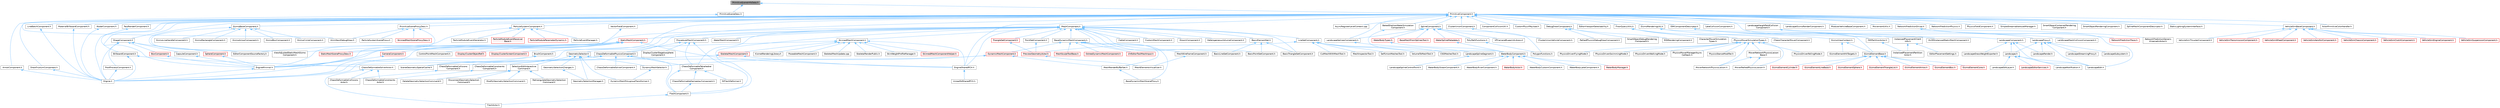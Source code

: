 digraph "PrimitiveSceneInfoData.h"
{
 // INTERACTIVE_SVG=YES
 // LATEX_PDF_SIZE
  bgcolor="transparent";
  edge [fontname=Helvetica,fontsize=10,labelfontname=Helvetica,labelfontsize=10];
  node [fontname=Helvetica,fontsize=10,shape=box,height=0.2,width=0.4];
  Node1 [id="Node000001",label="PrimitiveSceneInfoData.h",height=0.2,width=0.4,color="gray40", fillcolor="grey60", style="filled", fontcolor="black",tooltip=" "];
  Node1 -> Node2 [id="edge1_Node000001_Node000002",dir="back",color="steelblue1",style="solid",tooltip=" "];
  Node2 [id="Node000002",label="PrimitiveComponent.h",height=0.2,width=0.4,color="grey40", fillcolor="white", style="filled",URL="$df/d9f/PrimitiveComponent_8h.html",tooltip=" "];
  Node2 -> Node3 [id="edge2_Node000002_Node000003",dir="back",color="steelblue1",style="solid",tooltip=" "];
  Node3 [id="Node000003",label="ActorPrimitiveColorHandler.h",height=0.2,width=0.4,color="grey40", fillcolor="white", style="filled",URL="$d4/d72/ActorPrimitiveColorHandler_8h.html",tooltip=" "];
  Node2 -> Node4 [id="edge3_Node000002_Node000004",dir="back",color="steelblue1",style="solid",tooltip=" "];
  Node4 [id="Node000004",label="ArrowComponent.h",height=0.2,width=0.4,color="grey40", fillcolor="white", style="filled",URL="$db/d35/ArrowComponent_8h.html",tooltip=" "];
  Node4 -> Node5 [id="edge4_Node000004_Node000005",dir="back",color="steelblue1",style="solid",tooltip=" "];
  Node5 [id="Node000005",label="Engine.h",height=0.2,width=0.4,color="grey40", fillcolor="white", style="filled",URL="$d1/d34/Public_2Engine_8h.html",tooltip=" "];
  Node2 -> Node6 [id="edge5_Node000002_Node000006",dir="back",color="steelblue1",style="solid",tooltip=" "];
  Node6 [id="Node000006",label="AsyncRegisterLevelContext.cpp",height=0.2,width=0.4,color="grey40", fillcolor="white", style="filled",URL="$da/df8/AsyncRegisterLevelContext_8cpp.html",tooltip=" "];
  Node2 -> Node7 [id="edge6_Node000002_Node000007",dir="back",color="steelblue1",style="solid",tooltip=" "];
  Node7 [id="Node000007",label="BakedShallowWaterSimulation\lComponent.h",height=0.2,width=0.4,color="grey40", fillcolor="white", style="filled",URL="$d4/dbc/BakedShallowWaterSimulationComponent_8h.html",tooltip=" "];
  Node7 -> Node8 [id="edge7_Node000007_Node000008",dir="back",color="steelblue1",style="solid",tooltip=" "];
  Node8 [id="Node000008",label="WaterBodyComponent.h",height=0.2,width=0.4,color="grey40", fillcolor="white", style="filled",URL="$db/d59/WaterBodyComponent_8h.html",tooltip=" "];
  Node8 -> Node9 [id="edge8_Node000008_Node000009",dir="back",color="steelblue1",style="solid",tooltip=" "];
  Node9 [id="Node000009",label="WaterBodyActor.h",height=0.2,width=0.4,color="red", fillcolor="#FFF0F0", style="filled",URL="$da/d45/WaterBodyActor_8h.html",tooltip=" "];
  Node8 -> Node15 [id="edge9_Node000008_Node000015",dir="back",color="steelblue1",style="solid",tooltip=" "];
  Node15 [id="Node000015",label="WaterBodyCustomComponent.h",height=0.2,width=0.4,color="grey40", fillcolor="white", style="filled",URL="$dd/dc1/WaterBodyCustomComponent_8h.html",tooltip=" "];
  Node8 -> Node16 [id="edge10_Node000008_Node000016",dir="back",color="steelblue1",style="solid",tooltip=" "];
  Node16 [id="Node000016",label="WaterBodyLakeComponent.h",height=0.2,width=0.4,color="grey40", fillcolor="white", style="filled",URL="$d8/db7/WaterBodyLakeComponent_8h.html",tooltip=" "];
  Node8 -> Node17 [id="edge11_Node000008_Node000017",dir="back",color="steelblue1",style="solid",tooltip=" "];
  Node17 [id="Node000017",label="WaterBodyManager.h",height=0.2,width=0.4,color="red", fillcolor="#FFF0F0", style="filled",URL="$d7/d25/WaterBodyManager_8h.html",tooltip=" "];
  Node8 -> Node19 [id="edge12_Node000008_Node000019",dir="back",color="steelblue1",style="solid",tooltip=" "];
  Node19 [id="Node000019",label="WaterBodyOceanComponent.h",height=0.2,width=0.4,color="grey40", fillcolor="white", style="filled",URL="$d8/d9e/WaterBodyOceanComponent_8h.html",tooltip=" "];
  Node8 -> Node20 [id="edge13_Node000008_Node000020",dir="back",color="steelblue1",style="solid",tooltip=" "];
  Node20 [id="Node000020",label="WaterBodyRiverComponent.h",height=0.2,width=0.4,color="grey40", fillcolor="white", style="filled",URL="$d6/d69/WaterBodyRiverComponent_8h.html",tooltip=" "];
  Node2 -> Node21 [id="edge14_Node000002_Node000021",dir="back",color="steelblue1",style="solid",tooltip=" "];
  Node21 [id="Node000021",label="BillboardComponent.h",height=0.2,width=0.4,color="grey40", fillcolor="white", style="filled",URL="$db/d72/BillboardComponent_8h.html",tooltip=" "];
  Node21 -> Node22 [id="edge15_Node000021_Node000022",dir="back",color="steelblue1",style="solid",tooltip=" "];
  Node22 [id="Node000022",label="ChaosDeformableSolverActor.h",height=0.2,width=0.4,color="grey40", fillcolor="white", style="filled",URL="$d2/de9/ChaosDeformableSolverActor_8h.html",tooltip=" "];
  Node22 -> Node23 [id="edge16_Node000022_Node000023",dir="back",color="steelblue1",style="solid",tooltip=" "];
  Node23 [id="Node000023",label="ChaosDeformableCollisions\lActor.h",height=0.2,width=0.4,color="grey40", fillcolor="white", style="filled",URL="$d2/dce/ChaosDeformableCollisionsActor_8h.html",tooltip=" "];
  Node22 -> Node24 [id="edge17_Node000022_Node000024",dir="back",color="steelblue1",style="solid",tooltip=" "];
  Node24 [id="Node000024",label="ChaosDeformableConstraints\lActor.h",height=0.2,width=0.4,color="grey40", fillcolor="white", style="filled",URL="$d0/dd2/ChaosDeformableConstraintsActor_8h.html",tooltip=" "];
  Node22 -> Node25 [id="edge18_Node000022_Node000025",dir="back",color="steelblue1",style="solid",tooltip=" "];
  Node25 [id="Node000025",label="FleshActor.h",height=0.2,width=0.4,color="grey40", fillcolor="white", style="filled",URL="$d1/d7e/FleshActor_8h.html",tooltip=" "];
  Node21 -> Node5 [id="edge19_Node000021_Node000005",dir="back",color="steelblue1",style="solid",tooltip=" "];
  Node2 -> Node26 [id="edge20_Node000002_Node000026",dir="back",color="steelblue1",style="solid",tooltip=" "];
  Node26 [id="Node000026",label="BrushComponent.h",height=0.2,width=0.4,color="grey40", fillcolor="white", style="filled",URL="$d0/d9c/BrushComponent_8h.html",tooltip=" "];
  Node26 -> Node5 [id="edge21_Node000026_Node000005",dir="back",color="steelblue1",style="solid",tooltip=" "];
  Node26 -> Node27 [id="edge22_Node000026_Node000027",dir="back",color="steelblue1",style="solid",tooltip=" "];
  Node27 [id="Node000027",label="SceneGeometrySpatialCache.h",height=0.2,width=0.4,color="grey40", fillcolor="white", style="filled",URL="$d6/d6f/SceneGeometrySpatialCache_8h.html",tooltip=" "];
  Node2 -> Node28 [id="edge23_Node000002_Node000028",dir="back",color="steelblue1",style="solid",tooltip=" "];
  Node28 [id="Node000028",label="ClusterUnionComponent.h",height=0.2,width=0.4,color="grey40", fillcolor="white", style="filled",URL="$d0/d16/ClusterUnionComponent_8h.html",tooltip=" "];
  Node28 -> Node29 [id="edge24_Node000028_Node000029",dir="back",color="steelblue1",style="solid",tooltip=" "];
  Node29 [id="Node000029",label="ClusterUnionVehicleComponent.h",height=0.2,width=0.4,color="grey40", fillcolor="white", style="filled",URL="$dd/deb/ClusterUnionVehicleComponent_8h.html",tooltip=" "];
  Node2 -> Node30 [id="edge25_Node000002_Node000030",dir="back",color="steelblue1",style="solid",tooltip=" "];
  Node30 [id="Node000030",label="ComponentCollisionUtil.h",height=0.2,width=0.4,color="grey40", fillcolor="white", style="filled",URL="$d9/d1c/ComponentCollisionUtil_8h.html",tooltip=" "];
  Node2 -> Node31 [id="edge26_Node000002_Node000031",dir="back",color="steelblue1",style="solid",tooltip=" "];
  Node31 [id="Node000031",label="CustomPhysXPayload.h",height=0.2,width=0.4,color="grey40", fillcolor="white", style="filled",URL="$d3/d90/CustomPhysXPayload_8h.html",tooltip=" "];
  Node2 -> Node32 [id="edge27_Node000002_Node000032",dir="back",color="steelblue1",style="solid",tooltip=" "];
  Node32 [id="Node000032",label="DebugDrawComponent.h",height=0.2,width=0.4,color="grey40", fillcolor="white", style="filled",URL="$d9/dae/DebugDrawComponent_8h.html",tooltip=" "];
  Node32 -> Node33 [id="edge28_Node000032_Node000033",dir="back",color="steelblue1",style="solid",tooltip=" "];
  Node33 [id="Node000033",label="EQSRenderingComponent.h",height=0.2,width=0.4,color="grey40", fillcolor="white", style="filled",URL="$df/d63/EQSRenderingComponent_8h.html",tooltip=" "];
  Node32 -> Node34 [id="edge29_Node000032_Node000034",dir="back",color="steelblue1",style="solid",tooltip=" "];
  Node34 [id="Node000034",label="PathedPhysicsDebugDrawComponent.h",height=0.2,width=0.4,color="grey40", fillcolor="white", style="filled",URL="$d9/dd8/PathedPhysicsDebugDrawComponent_8h.html",tooltip=" "];
  Node32 -> Node35 [id="edge30_Node000032_Node000035",dir="back",color="steelblue1",style="solid",tooltip=" "];
  Node35 [id="Node000035",label="SmartObjectDebugRendering\lComponent.h",height=0.2,width=0.4,color="grey40", fillcolor="white", style="filled",URL="$d2/db9/SmartObjectDebugRenderingComponent_8h.html",tooltip=" "];
  Node2 -> Node36 [id="edge31_Node000002_Node000036",dir="back",color="steelblue1",style="solid",tooltip=" "];
  Node36 [id="Node000036",label="DrawFrustumComponent.h",height=0.2,width=0.4,color="grey40", fillcolor="white", style="filled",URL="$db/d24/DrawFrustumComponent_8h.html",tooltip=" "];
  Node36 -> Node5 [id="edge32_Node000036_Node000005",dir="back",color="steelblue1",style="solid",tooltip=" "];
  Node2 -> Node37 [id="edge33_Node000002_Node000037",dir="back",color="steelblue1",style="solid",tooltip=" "];
  Node37 [id="Node000037",label="EditorComponentSourceFactory.h",height=0.2,width=0.4,color="grey40", fillcolor="white", style="filled",URL="$d4/d35/EditorComponentSourceFactory_8h.html",tooltip=" "];
  Node2 -> Node38 [id="edge34_Node000002_Node000038",dir="back",color="steelblue1",style="solid",tooltip=" "];
  Node38 [id="Node000038",label="EditorViewportSelectability.h",height=0.2,width=0.4,color="grey40", fillcolor="white", style="filled",URL="$d0/da6/EditorViewportSelectability_8h.html",tooltip=" "];
  Node2 -> Node39 [id="edge35_Node000002_Node000039",dir="back",color="steelblue1",style="solid",tooltip=" "];
  Node39 [id="Node000039",label="EngineMinimal.h",height=0.2,width=0.4,color="grey40", fillcolor="white", style="filled",URL="$d0/d2c/EngineMinimal_8h.html",tooltip=" "];
  Node39 -> Node5 [id="edge36_Node000039_Node000005",dir="back",color="steelblue1",style="solid",tooltip=" "];
  Node2 -> Node40 [id="edge37_Node000002_Node000040",dir="back",color="steelblue1",style="solid",tooltip=" "];
  Node40 [id="Node000040",label="EngineSharedPCH.h",height=0.2,width=0.4,color="grey40", fillcolor="white", style="filled",URL="$dc/dbb/EngineSharedPCH_8h.html",tooltip=" "];
  Node40 -> Node41 [id="edge38_Node000040_Node000041",dir="back",color="steelblue1",style="solid",tooltip=" "];
  Node41 [id="Node000041",label="UnrealEdSharedPCH.h",height=0.2,width=0.4,color="grey40", fillcolor="white", style="filled",URL="$d1/de6/UnrealEdSharedPCH_8h.html",tooltip=" "];
  Node2 -> Node42 [id="edge39_Node000002_Node000042",dir="back",color="steelblue1",style="solid",tooltip=" "];
  Node42 [id="Node000042",label="FloorQueryUtils.h",height=0.2,width=0.4,color="grey40", fillcolor="white", style="filled",URL="$df/d2a/FloorQueryUtils_8h.html",tooltip=" "];
  Node42 -> Node43 [id="edge40_Node000042_Node000043",dir="back",color="steelblue1",style="solid",tooltip=" "];
  Node43 [id="Node000043",label="ChaosCharacterMoverComponent.h",height=0.2,width=0.4,color="grey40", fillcolor="white", style="filled",URL="$d5/dd2/ChaosCharacterMoverComponent_8h.html",tooltip=" "];
  Node42 -> Node44 [id="edge41_Node000042_Node000044",dir="back",color="steelblue1",style="solid",tooltip=" "];
  Node44 [id="Node000044",label="CharacterMoverSimulation\lTypes.h",height=0.2,width=0.4,color="grey40", fillcolor="white", style="filled",URL="$df/dcc/CharacterMoverSimulationTypes_8h.html",tooltip=" "];
  Node42 -> Node45 [id="edge42_Node000042_Node000045",dir="back",color="steelblue1",style="solid",tooltip=" "];
  Node45 [id="Node000045",label="PhysicsMoverSimulationTypes.h",height=0.2,width=0.4,color="grey40", fillcolor="white", style="filled",URL="$d1/d2f/PhysicsMoverSimulationTypes_8h.html",tooltip=" "];
  Node45 -> Node46 [id="edge43_Node000045_Node000046",dir="back",color="steelblue1",style="solid",tooltip=" "];
  Node46 [id="Node000046",label="MoverNetworkPhysicsLiaison.h",height=0.2,width=0.4,color="grey40", fillcolor="white", style="filled",URL="$d7/d6a/MoverNetworkPhysicsLiaison_8h.html",tooltip=" "];
  Node45 -> Node47 [id="edge44_Node000045_Node000047",dir="back",color="steelblue1",style="solid",tooltip=" "];
  Node47 [id="Node000047",label="MoverNetworkPhysicsLiaison\lBase.h",height=0.2,width=0.4,color="grey40", fillcolor="white", style="filled",URL="$d6/d54/MoverNetworkPhysicsLiaisonBase_8h.html",tooltip=" "];
  Node47 -> Node46 [id="edge45_Node000047_Node000046",dir="back",color="steelblue1",style="solid",tooltip=" "];
  Node47 -> Node48 [id="edge46_Node000047_Node000048",dir="back",color="steelblue1",style="solid",tooltip=" "];
  Node48 [id="Node000048",label="MoverPathedPhysicsLiaison.h",height=0.2,width=0.4,color="grey40", fillcolor="white", style="filled",URL="$d8/d2d/MoverPathedPhysicsLiaison_8h.html",tooltip=" "];
  Node45 -> Node48 [id="edge47_Node000045_Node000048",dir="back",color="steelblue1",style="solid",tooltip=" "];
  Node45 -> Node49 [id="edge48_Node000045_Node000049",dir="back",color="steelblue1",style="solid",tooltip=" "];
  Node49 [id="Node000049",label="PhysicsDrivenFallingMode.h",height=0.2,width=0.4,color="grey40", fillcolor="white", style="filled",URL="$de/d7a/PhysicsDrivenFallingMode_8h.html",tooltip=" "];
  Node45 -> Node50 [id="edge49_Node000045_Node000050",dir="back",color="steelblue1",style="solid",tooltip=" "];
  Node50 [id="Node000050",label="PhysicsDrivenFlyingMode.h",height=0.2,width=0.4,color="grey40", fillcolor="white", style="filled",URL="$d4/d63/PhysicsDrivenFlyingMode_8h.html",tooltip=" "];
  Node45 -> Node51 [id="edge50_Node000045_Node000051",dir="back",color="steelblue1",style="solid",tooltip=" "];
  Node51 [id="Node000051",label="PhysicsDrivenSwimmingMode.h",height=0.2,width=0.4,color="grey40", fillcolor="white", style="filled",URL="$d2/d15/PhysicsDrivenSwimmingMode_8h.html",tooltip=" "];
  Node45 -> Node52 [id="edge51_Node000045_Node000052",dir="back",color="steelblue1",style="solid",tooltip=" "];
  Node52 [id="Node000052",label="PhysicsDrivenWalkingMode.h",height=0.2,width=0.4,color="grey40", fillcolor="white", style="filled",URL="$d8/d69/PhysicsDrivenWalkingMode_8h.html",tooltip=" "];
  Node45 -> Node53 [id="edge52_Node000045_Node000053",dir="back",color="steelblue1",style="solid",tooltip=" "];
  Node53 [id="Node000053",label="PhysicsMoverManagerAsync\lCallback.h",height=0.2,width=0.4,color="grey40", fillcolor="white", style="filled",URL="$d6/d7c/PhysicsMoverManagerAsyncCallback_8h.html",tooltip=" "];
  Node45 -> Node54 [id="edge53_Node000045_Node000054",dir="back",color="steelblue1",style="solid",tooltip=" "];
  Node54 [id="Node000054",label="PhysicsStanceModifier.h",height=0.2,width=0.4,color="grey40", fillcolor="white", style="filled",URL="$dc/d04/PhysicsStanceModifier_8h.html",tooltip=" "];
  Node2 -> Node55 [id="edge54_Node000002_Node000055",dir="back",color="steelblue1",style="solid",tooltip=" "];
  Node55 [id="Node000055",label="GeometrySelector.h",height=0.2,width=0.4,color="grey40", fillcolor="white", style="filled",URL="$d5/d67/GeometrySelector_8h.html",tooltip=" "];
  Node55 -> Node56 [id="edge55_Node000055_Node000056",dir="back",color="steelblue1",style="solid",tooltip=" "];
  Node56 [id="Node000056",label="DynamicMeshPolygroupTransformer.h",height=0.2,width=0.4,color="grey40", fillcolor="white", style="filled",URL="$dc/db2/DynamicMeshPolygroupTransformer_8h.html",tooltip=" "];
  Node55 -> Node57 [id="edge56_Node000055_Node000057",dir="back",color="steelblue1",style="solid",tooltip=" "];
  Node57 [id="Node000057",label="DynamicMeshSelector.h",height=0.2,width=0.4,color="grey40", fillcolor="white", style="filled",URL="$dc/d01/DynamicMeshSelector_8h.html",tooltip=" "];
  Node57 -> Node56 [id="edge57_Node000057_Node000056",dir="back",color="steelblue1",style="solid",tooltip=" "];
  Node55 -> Node58 [id="edge58_Node000055_Node000058",dir="back",color="steelblue1",style="solid",tooltip=" "];
  Node58 [id="Node000058",label="GeometrySelectionChanges.h",height=0.2,width=0.4,color="grey40", fillcolor="white", style="filled",URL="$d2/d21/GeometrySelectionChanges_8h.html",tooltip=" "];
  Node58 -> Node59 [id="edge59_Node000058_Node000059",dir="back",color="steelblue1",style="solid",tooltip=" "];
  Node59 [id="Node000059",label="GeometrySelectionManager.h",height=0.2,width=0.4,color="grey40", fillcolor="white", style="filled",URL="$d9/d43/GeometrySelectionManager_8h.html",tooltip=" "];
  Node55 -> Node59 [id="edge60_Node000055_Node000059",dir="back",color="steelblue1",style="solid",tooltip=" "];
  Node55 -> Node60 [id="edge61_Node000055_Node000060",dir="back",color="steelblue1",style="solid",tooltip=" "];
  Node60 [id="Node000060",label="SelectionEditInteractive\lCommand.h",height=0.2,width=0.4,color="grey40", fillcolor="white", style="filled",URL="$d8/db5/SelectionEditInteractiveCommand_8h.html",tooltip=" "];
  Node60 -> Node61 [id="edge62_Node000060_Node000061",dir="back",color="steelblue1",style="solid",tooltip=" "];
  Node61 [id="Node000061",label="DeleteGeometrySelectionCommand.h",height=0.2,width=0.4,color="grey40", fillcolor="white", style="filled",URL="$d2/db3/DeleteGeometrySelectionCommand_8h.html",tooltip=" "];
  Node60 -> Node62 [id="edge63_Node000060_Node000062",dir="back",color="steelblue1",style="solid",tooltip=" "];
  Node62 [id="Node000062",label="DisconnectGeometrySelection\lCommand.h",height=0.2,width=0.4,color="grey40", fillcolor="white", style="filled",URL="$df/d86/DisconnectGeometrySelectionCommand_8h.html",tooltip=" "];
  Node60 -> Node63 [id="edge64_Node000060_Node000063",dir="back",color="steelblue1",style="solid",tooltip=" "];
  Node63 [id="Node000063",label="ModifyGeometrySelectionCommand.h",height=0.2,width=0.4,color="grey40", fillcolor="white", style="filled",URL="$d2/dc3/ModifyGeometrySelectionCommand_8h.html",tooltip=" "];
  Node60 -> Node64 [id="edge65_Node000060_Node000064",dir="back",color="steelblue1",style="solid",tooltip=" "];
  Node64 [id="Node000064",label="RetriangulateGeometrySelection\lCommand.h",height=0.2,width=0.4,color="grey40", fillcolor="white", style="filled",URL="$de/d4b/RetriangulateGeometrySelectionCommand_8h.html",tooltip=" "];
  Node2 -> Node65 [id="edge66_Node000002_Node000065",dir="back",color="steelblue1",style="solid",tooltip=" "];
  Node65 [id="Node000065",label="GizmoBaseComponent.h",height=0.2,width=0.4,color="grey40", fillcolor="white", style="filled",URL="$db/dfd/GizmoBaseComponent_8h.html",tooltip=" "];
  Node65 -> Node66 [id="edge67_Node000065_Node000066",dir="back",color="steelblue1",style="solid",tooltip=" "];
  Node66 [id="Node000066",label="GizmoArrowComponent.h",height=0.2,width=0.4,color="grey40", fillcolor="white", style="filled",URL="$d9/df9/GizmoArrowComponent_8h.html",tooltip=" "];
  Node65 -> Node67 [id="edge68_Node000065_Node000067",dir="back",color="steelblue1",style="solid",tooltip=" "];
  Node67 [id="Node000067",label="GizmoBoxComponent.h",height=0.2,width=0.4,color="grey40", fillcolor="white", style="filled",URL="$d4/d84/GizmoBoxComponent_8h.html",tooltip=" "];
  Node65 -> Node68 [id="edge69_Node000065_Node000068",dir="back",color="steelblue1",style="solid",tooltip=" "];
  Node68 [id="Node000068",label="GizmoCircleComponent.h",height=0.2,width=0.4,color="grey40", fillcolor="white", style="filled",URL="$d3/d78/GizmoCircleComponent_8h.html",tooltip=" "];
  Node65 -> Node69 [id="edge70_Node000065_Node000069",dir="back",color="steelblue1",style="solid",tooltip=" "];
  Node69 [id="Node000069",label="GizmoLineHandleComponent.h",height=0.2,width=0.4,color="grey40", fillcolor="white", style="filled",URL="$d3/d98/GizmoLineHandleComponent_8h.html",tooltip=" "];
  Node65 -> Node70 [id="edge71_Node000065_Node000070",dir="back",color="steelblue1",style="solid",tooltip=" "];
  Node70 [id="Node000070",label="GizmoRectangleComponent.h",height=0.2,width=0.4,color="grey40", fillcolor="white", style="filled",URL="$d9/ded/GizmoRectangleComponent_8h.html",tooltip=" "];
  Node65 -> Node71 [id="edge72_Node000065_Node000071",dir="back",color="steelblue1",style="solid",tooltip=" "];
  Node71 [id="Node000071",label="ViewAdjustedStaticMeshGizmo\lComponent.h",height=0.2,width=0.4,color="grey40", fillcolor="white", style="filled",URL="$d3/d99/ViewAdjustedStaticMeshGizmoComponent_8h.html",tooltip=" "];
  Node2 -> Node72 [id="edge73_Node000002_Node000072",dir="back",color="steelblue1",style="solid",tooltip=" "];
  Node72 [id="Node000072",label="GizmoRenderingUtil.h",height=0.2,width=0.4,color="grey40", fillcolor="white", style="filled",URL="$d0/d40/GizmoRenderingUtil_8h.html",tooltip=" "];
  Node72 -> Node73 [id="edge74_Node000072_Node000073",dir="back",color="steelblue1",style="solid",tooltip=" "];
  Node73 [id="Node000073",label="GizmoElementBase.h",height=0.2,width=0.4,color="grey40", fillcolor="white", style="filled",URL="$d5/d19/GizmoElementBase_8h.html",tooltip=" "];
  Node73 -> Node74 [id="edge75_Node000073_Node000074",dir="back",color="steelblue1",style="solid",tooltip=" "];
  Node74 [id="Node000074",label="GizmoElementArrow.h",height=0.2,width=0.4,color="red", fillcolor="#FFF0F0", style="filled",URL="$df/d5b/GizmoElementArrow_8h.html",tooltip=" "];
  Node73 -> Node76 [id="edge76_Node000073_Node000076",dir="back",color="steelblue1",style="solid",tooltip=" "];
  Node76 [id="Node000076",label="GizmoElementBox.h",height=0.2,width=0.4,color="red", fillcolor="#FFF0F0", style="filled",URL="$d6/d7f/GizmoElementBox_8h.html",tooltip=" "];
  Node73 -> Node77 [id="edge77_Node000073_Node000077",dir="back",color="steelblue1",style="solid",tooltip=" "];
  Node77 [id="Node000077",label="GizmoElementCone.h",height=0.2,width=0.4,color="red", fillcolor="#FFF0F0", style="filled",URL="$dc/dca/GizmoElementCone_8h.html",tooltip=" "];
  Node73 -> Node78 [id="edge78_Node000073_Node000078",dir="back",color="steelblue1",style="solid",tooltip=" "];
  Node78 [id="Node000078",label="GizmoElementCylinder.h",height=0.2,width=0.4,color="red", fillcolor="#FFF0F0", style="filled",URL="$da/dff/GizmoElementCylinder_8h.html",tooltip=" "];
  Node73 -> Node79 [id="edge79_Node000073_Node000079",dir="back",color="steelblue1",style="solid",tooltip=" "];
  Node79 [id="Node000079",label="GizmoElementLineBase.h",height=0.2,width=0.4,color="red", fillcolor="#FFF0F0", style="filled",URL="$d4/d1b/GizmoElementLineBase_8h.html",tooltip=" "];
  Node73 -> Node87 [id="edge80_Node000073_Node000087",dir="back",color="steelblue1",style="solid",tooltip=" "];
  Node87 [id="Node000087",label="GizmoElementSphere.h",height=0.2,width=0.4,color="red", fillcolor="#FFF0F0", style="filled",URL="$df/d53/GizmoElementSphere_8h.html",tooltip=" "];
  Node73 -> Node88 [id="edge81_Node000073_Node000088",dir="back",color="steelblue1",style="solid",tooltip=" "];
  Node88 [id="Node000088",label="GizmoElementTriangleList.h",height=0.2,width=0.4,color="red", fillcolor="#FFF0F0", style="filled",URL="$dc/dc3/GizmoElementTriangleList_8h.html",tooltip=" "];
  Node72 -> Node89 [id="edge82_Node000072_Node000089",dir="back",color="steelblue1",style="solid",tooltip=" "];
  Node89 [id="Node000089",label="GizmoViewContext.h",height=0.2,width=0.4,color="grey40", fillcolor="white", style="filled",URL="$dd/d1a/GizmoViewContext_8h.html",tooltip=" "];
  Node89 -> Node73 [id="edge83_Node000089_Node000073",dir="back",color="steelblue1",style="solid",tooltip=" "];
  Node89 -> Node90 [id="edge84_Node000089_Node000090",dir="back",color="steelblue1",style="solid",tooltip=" "];
  Node90 [id="Node000090",label="GizmoElementHitTargets.h",height=0.2,width=0.4,color="grey40", fillcolor="white", style="filled",URL="$da/d23/GizmoElementHitTargets_8h.html",tooltip=" "];
  Node2 -> Node91 [id="edge85_Node000002_Node000091",dir="back",color="steelblue1",style="solid",tooltip=" "];
  Node91 [id="Node000091",label="ISMComponentDescriptor.h",height=0.2,width=0.4,color="grey40", fillcolor="white", style="filled",URL="$dd/d82/ISMComponentDescriptor_8h.html",tooltip=" "];
  Node91 -> Node92 [id="edge86_Node000091_Node000092",dir="back",color="steelblue1",style="solid",tooltip=" "];
  Node92 [id="Node000092",label="HLODInstancedStaticMeshComponent.h",height=0.2,width=0.4,color="grey40", fillcolor="white", style="filled",URL="$dd/d88/HLODInstancedStaticMeshComponent_8h.html",tooltip=" "];
  Node91 -> Node93 [id="edge87_Node000091_Node000093",dir="back",color="steelblue1",style="solid",tooltip=" "];
  Node93 [id="Node000093",label="ISMPartitionActor.h",height=0.2,width=0.4,color="grey40", fillcolor="white", style="filled",URL="$d8/dac/ISMPartitionActor_8h.html",tooltip=" "];
  Node93 -> Node94 [id="edge88_Node000093_Node000094",dir="back",color="steelblue1",style="solid",tooltip=" "];
  Node94 [id="Node000094",label="InstancedPlacementPartition\lActor.h",height=0.2,width=0.4,color="grey40", fillcolor="white", style="filled",URL="$dd/d43/InstancedPlacementPartitionActor_8h.html",tooltip=" "];
  Node91 -> Node95 [id="edge89_Node000091_Node000095",dir="back",color="steelblue1",style="solid",tooltip=" "];
  Node95 [id="Node000095",label="InstancedPlacementClient\lInfo.h",height=0.2,width=0.4,color="grey40", fillcolor="white", style="filled",URL="$d0/d12/InstancedPlacementClientInfo_8h.html",tooltip=" "];
  Node95 -> Node96 [id="edge90_Node000095_Node000096",dir="back",color="steelblue1",style="solid",tooltip=" "];
  Node96 [id="Node000096",label="EditorPlacementSettings.h",height=0.2,width=0.4,color="grey40", fillcolor="white", style="filled",URL="$dd/daf/EditorPlacementSettings_8h.html",tooltip=" "];
  Node95 -> Node94 [id="edge91_Node000095_Node000094",dir="back",color="steelblue1",style="solid",tooltip=" "];
  Node2 -> Node97 [id="edge92_Node000002_Node000097",dir="back",color="steelblue1",style="solid",tooltip=" "];
  Node97 [id="Node000097",label="LakeCollisionComponent.h",height=0.2,width=0.4,color="grey40", fillcolor="white", style="filled",URL="$d6/d05/LakeCollisionComponent_8h.html",tooltip=" "];
  Node2 -> Node98 [id="edge93_Node000002_Node000098",dir="back",color="steelblue1",style="solid",tooltip=" "];
  Node98 [id="Node000098",label="LandscapeComponent.h",height=0.2,width=0.4,color="grey40", fillcolor="white", style="filled",URL="$d4/dba/LandscapeComponent_8h.html",tooltip=" "];
  Node98 -> Node99 [id="edge94_Node000098_Node000099",dir="back",color="steelblue1",style="solid",tooltip=" "];
  Node99 [id="Node000099",label="Landscape.h",height=0.2,width=0.4,color="grey40", fillcolor="white", style="filled",URL="$d5/dd6/Landscape_8h.html",tooltip=" "];
  Node99 -> Node100 [id="edge95_Node000099_Node000100",dir="back",color="steelblue1",style="solid",tooltip=" "];
  Node100 [id="Node000100",label="LandscapeEdit.h",height=0.2,width=0.4,color="grey40", fillcolor="white", style="filled",URL="$df/d61/LandscapeEdit_8h.html",tooltip=" "];
  Node99 -> Node101 [id="edge96_Node000099_Node000101",dir="back",color="steelblue1",style="solid",tooltip=" "];
  Node101 [id="Node000101",label="LandscapeEditLayer.h",height=0.2,width=0.4,color="grey40", fillcolor="white", style="filled",URL="$d2/d34/LandscapeEditLayer_8h.html",tooltip=" "];
  Node99 -> Node102 [id="edge97_Node000099_Node000102",dir="back",color="steelblue1",style="solid",tooltip=" "];
  Node102 [id="Node000102",label="LandscapeEditorServices.h",height=0.2,width=0.4,color="red", fillcolor="#FFF0F0", style="filled",URL="$d0/de9/LandscapeEditorServices_8h.html",tooltip=" "];
  Node99 -> Node104 [id="edge98_Node000099_Node000104",dir="back",color="steelblue1",style="solid",tooltip=" "];
  Node104 [id="Node000104",label="LandscapeNotification.h",height=0.2,width=0.4,color="grey40", fillcolor="white", style="filled",URL="$d7/de3/LandscapeNotification_8h.html",tooltip=" "];
  Node98 -> Node100 [id="edge99_Node000098_Node000100",dir="back",color="steelblue1",style="solid",tooltip=" "];
  Node98 -> Node105 [id="edge100_Node000098_Node000105",dir="back",color="steelblue1",style="solid",tooltip=" "];
  Node105 [id="Node000105",label="LandscapeGrassWeightExporter.h",height=0.2,width=0.4,color="grey40", fillcolor="white", style="filled",URL="$de/d64/LandscapeGrassWeightExporter_8h.html",tooltip=" "];
  Node98 -> Node106 [id="edge101_Node000098_Node000106",dir="back",color="steelblue1",style="solid",tooltip=" "];
  Node106 [id="Node000106",label="LandscapeRender.h",height=0.2,width=0.4,color="grey40", fillcolor="white", style="filled",URL="$df/d67/LandscapeRender_8h.html",tooltip=" "];
  Node2 -> Node107 [id="edge102_Node000002_Node000107",dir="back",color="steelblue1",style="solid",tooltip=" "];
  Node107 [id="Node000107",label="LandscapeGizmoRenderComponent.h",height=0.2,width=0.4,color="grey40", fillcolor="white", style="filled",URL="$d0/d84/LandscapeGizmoRenderComponent_8h.html",tooltip=" "];
  Node2 -> Node108 [id="edge103_Node000002_Node000108",dir="back",color="steelblue1",style="solid",tooltip=" "];
  Node108 [id="Node000108",label="LandscapeHeightfieldCollision\lComponent.h",height=0.2,width=0.4,color="grey40", fillcolor="white", style="filled",URL="$d2/d06/LandscapeHeightfieldCollisionComponent_8h.html",tooltip=" "];
  Node108 -> Node100 [id="edge104_Node000108_Node000100",dir="back",color="steelblue1",style="solid",tooltip=" "];
  Node108 -> Node109 [id="edge105_Node000108_Node000109",dir="back",color="steelblue1",style="solid",tooltip=" "];
  Node109 [id="Node000109",label="LandscapeMeshCollisionComponent.h",height=0.2,width=0.4,color="grey40", fillcolor="white", style="filled",URL="$d0/dab/LandscapeMeshCollisionComponent_8h.html",tooltip=" "];
  Node108 -> Node110 [id="edge106_Node000108_Node000110",dir="back",color="steelblue1",style="solid",tooltip=" "];
  Node110 [id="Node000110",label="LandscapeProxy.h",height=0.2,width=0.4,color="grey40", fillcolor="white", style="filled",URL="$db/dae/LandscapeProxy_8h.html",tooltip=" "];
  Node110 -> Node99 [id="edge107_Node000110_Node000099",dir="back",color="steelblue1",style="solid",tooltip=" "];
  Node110 -> Node100 [id="edge108_Node000110_Node000100",dir="back",color="steelblue1",style="solid",tooltip=" "];
  Node110 -> Node106 [id="edge109_Node000110_Node000106",dir="back",color="steelblue1",style="solid",tooltip=" "];
  Node110 -> Node111 [id="edge110_Node000110_Node000111",dir="back",color="steelblue1",style="solid",tooltip=" "];
  Node111 [id="Node000111",label="LandscapeStreamingProxy.h",height=0.2,width=0.4,color="grey40", fillcolor="white", style="filled",URL="$de/d5a/LandscapeStreamingProxy_8h.html",tooltip=" "];
  Node110 -> Node112 [id="edge111_Node000110_Node000112",dir="back",color="steelblue1",style="solid",tooltip=" "];
  Node112 [id="Node000112",label="LandscapeSubsystem.h",height=0.2,width=0.4,color="grey40", fillcolor="white", style="filled",URL="$d7/ddd/LandscapeSubsystem_8h.html",tooltip=" "];
  Node2 -> Node113 [id="edge112_Node000002_Node000113",dir="back",color="steelblue1",style="solid",tooltip=" "];
  Node113 [id="Node000113",label="LandscapeSplinesComponent.h",height=0.2,width=0.4,color="grey40", fillcolor="white", style="filled",URL="$d4/d7e/LandscapeSplinesComponent_8h.html",tooltip=" "];
  Node113 -> Node114 [id="edge113_Node000113_Node000114",dir="back",color="steelblue1",style="solid",tooltip=" "];
  Node114 [id="Node000114",label="LandscapeSplineSegment.h",height=0.2,width=0.4,color="grey40", fillcolor="white", style="filled",URL="$d4/d8d/LandscapeSplineSegment_8h.html",tooltip=" "];
  Node114 -> Node115 [id="edge114_Node000114_Node000115",dir="back",color="steelblue1",style="solid",tooltip=" "];
  Node115 [id="Node000115",label="LandscapeSplineControlPoint.h",height=0.2,width=0.4,color="grey40", fillcolor="white", style="filled",URL="$d2/d00/LandscapeSplineControlPoint_8h.html",tooltip=" "];
  Node2 -> Node116 [id="edge115_Node000002_Node000116",dir="back",color="steelblue1",style="solid",tooltip=" "];
  Node116 [id="Node000116",label="LineBatchComponent.h",height=0.2,width=0.4,color="grey40", fillcolor="white", style="filled",URL="$d4/dd8/LineBatchComponent_8h.html",tooltip=" "];
  Node116 -> Node5 [id="edge116_Node000116_Node000005",dir="back",color="steelblue1",style="solid",tooltip=" "];
  Node2 -> Node117 [id="edge117_Node000002_Node000117",dir="back",color="steelblue1",style="solid",tooltip=" "];
  Node117 [id="Node000117",label="MaterialBillboardComponent.h",height=0.2,width=0.4,color="grey40", fillcolor="white", style="filled",URL="$d0/d98/MaterialBillboardComponent_8h.html",tooltip=" "];
  Node117 -> Node5 [id="edge118_Node000117_Node000005",dir="back",color="steelblue1",style="solid",tooltip=" "];
  Node2 -> Node118 [id="edge119_Node000002_Node000118",dir="back",color="steelblue1",style="solid",tooltip=" "];
  Node118 [id="Node000118",label="MeshComponent.h",height=0.2,width=0.4,color="grey40", fillcolor="white", style="filled",URL="$dd/d57/MeshComponent_8h.html",tooltip=" "];
  Node118 -> Node119 [id="edge120_Node000118_Node000119",dir="back",color="steelblue1",style="solid",tooltip=" "];
  Node119 [id="Node000119",label="BaseDynamicMeshComponent.h",height=0.2,width=0.4,color="grey40", fillcolor="white", style="filled",URL="$d3/df4/BaseDynamicMeshComponent_8h.html",tooltip=" "];
  Node119 -> Node120 [id="edge121_Node000119_Node000120",dir="back",color="steelblue1",style="solid",tooltip=" "];
  Node120 [id="Node000120",label="BaseDynamicMeshSceneProxy.h",height=0.2,width=0.4,color="grey40", fillcolor="white", style="filled",URL="$d2/dee/BaseDynamicMeshSceneProxy_8h.html",tooltip=" "];
  Node119 -> Node121 [id="edge122_Node000119_Node000121",dir="back",color="steelblue1",style="solid",tooltip=" "];
  Node121 [id="Node000121",label="DynamicMeshComponent.h",height=0.2,width=0.4,color="red", fillcolor="#FFF0F0", style="filled",URL="$d8/d66/DynamicMeshComponent_8h.html",tooltip=" "];
  Node121 -> Node57 [id="edge123_Node000121_Node000057",dir="back",color="steelblue1",style="solid",tooltip=" "];
  Node121 -> Node131 [id="edge124_Node000121_Node000131",dir="back",color="steelblue1",style="solid",tooltip=" "];
  Node131 [id="Node000131",label="MeshRenderBufferSet.h",height=0.2,width=0.4,color="grey40", fillcolor="white", style="filled",URL="$de/dc2/MeshRenderBufferSet_8h.html",tooltip=" "];
  Node131 -> Node120 [id="edge125_Node000131_Node000120",dir="back",color="steelblue1",style="solid",tooltip=" "];
  Node121 -> Node27 [id="edge126_Node000121_Node000027",dir="back",color="steelblue1",style="solid",tooltip=" "];
  Node119 -> Node131 [id="edge127_Node000119_Node000131",dir="back",color="steelblue1",style="solid",tooltip=" "];
  Node119 -> Node190 [id="edge128_Node000119_Node000190",dir="back",color="steelblue1",style="solid",tooltip=" "];
  Node190 [id="Node000190",label="MeshSculptToolBase.h",height=0.2,width=0.4,color="red", fillcolor="#FFF0F0", style="filled",URL="$d8/d2a/MeshSculptToolBase_8h.html",tooltip=" "];
  Node119 -> Node193 [id="edge129_Node000119_Node000193",dir="back",color="steelblue1",style="solid",tooltip=" "];
  Node193 [id="Node000193",label="OctreeDynamicMeshComponent.h",height=0.2,width=0.4,color="red", fillcolor="#FFF0F0", style="filled",URL="$d9/d19/OctreeDynamicMeshComponent_8h.html",tooltip=" "];
  Node119 -> Node194 [id="edge130_Node000119_Node000194",dir="back",color="steelblue1",style="solid",tooltip=" "];
  Node194 [id="Node000194",label="UVEditorToolMeshInput.h",height=0.2,width=0.4,color="red", fillcolor="#FFF0F0", style="filled",URL="$d2/de6/UVEditorToolMeshInput_8h.html",tooltip=" "];
  Node118 -> Node207 [id="edge131_Node000118_Node000207",dir="back",color="steelblue1",style="solid",tooltip=" "];
  Node207 [id="Node000207",label="BasicElementSet.h",height=0.2,width=0.4,color="grey40", fillcolor="white", style="filled",URL="$de/d31/BasicElementSet_8h.html",tooltip=" "];
  Node207 -> Node208 [id="edge132_Node000207_Node000208",dir="back",color="steelblue1",style="solid",tooltip=" "];
  Node208 [id="Node000208",label="BasicLineSetComponent.h",height=0.2,width=0.4,color="grey40", fillcolor="white", style="filled",URL="$da/d78/BasicLineSetComponent_8h.html",tooltip=" "];
  Node207 -> Node209 [id="edge133_Node000207_Node000209",dir="back",color="steelblue1",style="solid",tooltip=" "];
  Node209 [id="Node000209",label="BasicPointSetComponent.h",height=0.2,width=0.4,color="grey40", fillcolor="white", style="filled",URL="$d4/d5f/BasicPointSetComponent_8h.html",tooltip=" "];
  Node207 -> Node210 [id="edge134_Node000207_Node000210",dir="back",color="steelblue1",style="solid",tooltip=" "];
  Node210 [id="Node000210",label="BasicTriangleSetComponent.h",height=0.2,width=0.4,color="grey40", fillcolor="white", style="filled",URL="$d0/d56/BasicTriangleSetComponent_8h.html",tooltip=" "];
  Node118 -> Node208 [id="edge135_Node000118_Node000208",dir="back",color="steelblue1",style="solid",tooltip=" "];
  Node118 -> Node209 [id="edge136_Node000118_Node000209",dir="back",color="steelblue1",style="solid",tooltip=" "];
  Node118 -> Node210 [id="edge137_Node000118_Node000210",dir="back",color="steelblue1",style="solid",tooltip=" "];
  Node118 -> Node211 [id="edge138_Node000118_Node000211",dir="back",color="steelblue1",style="solid",tooltip=" "];
  Node211 [id="Node000211",label="CableComponent.h",height=0.2,width=0.4,color="grey40", fillcolor="white", style="filled",URL="$d4/dd5/CableComponent_8h.html",tooltip=" "];
  Node118 -> Node212 [id="edge139_Node000118_Node000212",dir="back",color="steelblue1",style="solid",tooltip=" "];
  Node212 [id="Node000212",label="ChaosDeformablePhysicsComponent.h",height=0.2,width=0.4,color="grey40", fillcolor="white", style="filled",URL="$d3/da9/ChaosDeformablePhysicsComponent_8h.html",tooltip=" "];
  Node212 -> Node213 [id="edge140_Node000212_Node000213",dir="back",color="steelblue1",style="solid",tooltip=" "];
  Node213 [id="Node000213",label="ChaosDeformableCollisions\lComponent.h",height=0.2,width=0.4,color="grey40", fillcolor="white", style="filled",URL="$d3/da7/ChaosDeformableCollisionsComponent_8h.html",tooltip=" "];
  Node213 -> Node23 [id="edge141_Node000213_Node000023",dir="back",color="steelblue1",style="solid",tooltip=" "];
  Node212 -> Node214 [id="edge142_Node000212_Node000214",dir="back",color="steelblue1",style="solid",tooltip=" "];
  Node214 [id="Node000214",label="ChaosDeformableConstraints\lComponent.h",height=0.2,width=0.4,color="grey40", fillcolor="white", style="filled",URL="$d9/df8/ChaosDeformableConstraintsComponent_8h.html",tooltip=" "];
  Node214 -> Node24 [id="edge143_Node000214_Node000024",dir="back",color="steelblue1",style="solid",tooltip=" "];
  Node212 -> Node215 [id="edge144_Node000212_Node000215",dir="back",color="steelblue1",style="solid",tooltip=" "];
  Node215 [id="Node000215",label="ChaosDeformableSolverComponent.h",height=0.2,width=0.4,color="grey40", fillcolor="white", style="filled",URL="$dd/df6/ChaosDeformableSolverComponent_8h.html",tooltip=" "];
  Node212 -> Node216 [id="edge145_Node000212_Node000216",dir="back",color="steelblue1",style="solid",tooltip=" "];
  Node216 [id="Node000216",label="ChaosDeformableTetrahedral\lComponent.h",height=0.2,width=0.4,color="grey40", fillcolor="white", style="filled",URL="$d3/db3/ChaosDeformableTetrahedralComponent_8h.html",tooltip=" "];
  Node216 -> Node217 [id="edge146_Node000216_Node000217",dir="back",color="steelblue1",style="solid",tooltip=" "];
  Node217 [id="Node000217",label="ChaosDeformableGameplayComponent.h",height=0.2,width=0.4,color="grey40", fillcolor="white", style="filled",URL="$d4/de0/ChaosDeformableGameplayComponent_8h.html",tooltip=" "];
  Node217 -> Node218 [id="edge147_Node000217_Node000218",dir="back",color="steelblue1",style="solid",tooltip=" "];
  Node218 [id="Node000218",label="FleshComponent.h",height=0.2,width=0.4,color="grey40", fillcolor="white", style="filled",URL="$d0/d29/FleshComponent_8h.html",tooltip=" "];
  Node218 -> Node25 [id="edge148_Node000218_Node000025",dir="back",color="steelblue1",style="solid",tooltip=" "];
  Node216 -> Node219 [id="edge149_Node000216_Node000219",dir="back",color="steelblue1",style="solid",tooltip=" "];
  Node219 [id="Node000219",label="DIFleshDeformer.h",height=0.2,width=0.4,color="grey40", fillcolor="white", style="filled",URL="$d6/d60/DIFleshDeformer_8h.html",tooltip=" "];
  Node216 -> Node218 [id="edge150_Node000216_Node000218",dir="back",color="steelblue1",style="solid",tooltip=" "];
  Node212 -> Node218 [id="edge151_Node000212_Node000218",dir="back",color="steelblue1",style="solid",tooltip=" "];
  Node118 -> Node216 [id="edge152_Node000118_Node000216",dir="back",color="steelblue1",style="solid",tooltip=" "];
  Node118 -> Node220 [id="edge153_Node000118_Node000220",dir="back",color="steelblue1",style="solid",tooltip=" "];
  Node220 [id="Node000220",label="CustomMeshComponent.h",height=0.2,width=0.4,color="grey40", fillcolor="white", style="filled",URL="$de/d34/CustomMeshComponent_8h.html",tooltip=" "];
  Node118 -> Node39 [id="edge154_Node000118_Node000039",dir="back",color="steelblue1",style="solid",tooltip=" "];
  Node118 -> Node40 [id="edge155_Node000118_Node000040",dir="back",color="steelblue1",style="solid",tooltip=" "];
  Node118 -> Node218 [id="edge156_Node000118_Node000218",dir="back",color="steelblue1",style="solid",tooltip=" "];
  Node118 -> Node221 [id="edge157_Node000118_Node000221",dir="back",color="steelblue1",style="solid",tooltip=" "];
  Node221 [id="Node000221",label="GroomComponent.h",height=0.2,width=0.4,color="grey40", fillcolor="white", style="filled",URL="$de/d2e/GroomComponent_8h.html",tooltip=" "];
  Node118 -> Node222 [id="edge158_Node000118_Node000222",dir="back",color="steelblue1",style="solid",tooltip=" "];
  Node222 [id="Node000222",label="HeterogeneousVolumeComponent.h",height=0.2,width=0.4,color="grey40", fillcolor="white", style="filled",URL="$d6/daf/HeterogeneousVolumeComponent_8h.html",tooltip=" "];
  Node118 -> Node223 [id="edge159_Node000118_Node000223",dir="back",color="steelblue1",style="solid",tooltip=" "];
  Node223 [id="Node000223",label="LineSetComponent.h",height=0.2,width=0.4,color="grey40", fillcolor="white", style="filled",URL="$d7/d6b/LineSetComponent_8h.html",tooltip=" "];
  Node223 -> Node156 [id="edge160_Node000223_Node000156",dir="back",color="steelblue1",style="solid",tooltip=" "];
  Node156 [id="Node000156",label="CSGMeshesTool.h",height=0.2,width=0.4,color="grey40", fillcolor="white", style="filled",URL="$db/dd1/CSGMeshesTool_8h.html",tooltip=" "];
  Node223 -> Node158 [id="edge161_Node000223_Node000158",dir="back",color="steelblue1",style="solid",tooltip=" "];
  Node158 [id="Node000158",label="CutMeshWithMeshTool.h",height=0.2,width=0.4,color="grey40", fillcolor="white", style="filled",URL="$d2/d2c/CutMeshWithMeshTool_8h.html",tooltip=" "];
  Node223 -> Node148 [id="edge162_Node000223_Node000148",dir="back",color="steelblue1",style="solid",tooltip=" "];
  Node148 [id="Node000148",label="MeshInspectorTool.h",height=0.2,width=0.4,color="grey40", fillcolor="white", style="filled",URL="$de/da1/MeshInspectorTool_8h.html",tooltip=" "];
  Node223 -> Node224 [id="edge163_Node000223_Node000224",dir="back",color="steelblue1",style="solid",tooltip=" "];
  Node224 [id="Node000224",label="PreviewGeometryActor.h",height=0.2,width=0.4,color="red", fillcolor="#FFF0F0", style="filled",URL="$d3/d38/PreviewGeometryActor_8h.html",tooltip=" "];
  Node224 -> Node225 [id="edge164_Node000224_Node000225",dir="back",color="steelblue1",style="solid",tooltip=" "];
  Node225 [id="Node000225",label="MeshElementsVisualizer.h",height=0.2,width=0.4,color="grey40", fillcolor="white", style="filled",URL="$d9/d01/MeshElementsVisualizer_8h.html",tooltip=" "];
  Node223 -> Node159 [id="edge165_Node000223_Node000159",dir="back",color="steelblue1",style="solid",tooltip=" "];
  Node159 [id="Node000159",label="SelfUnionMeshesTool.h",height=0.2,width=0.4,color="grey40", fillcolor="white", style="filled",URL="$dc/dad/SelfUnionMeshesTool_8h.html",tooltip=" "];
  Node223 -> Node189 [id="edge166_Node000223_Node000189",dir="back",color="steelblue1",style="solid",tooltip=" "];
  Node189 [id="Node000189",label="VolumeToMeshTool.h",height=0.2,width=0.4,color="grey40", fillcolor="white", style="filled",URL="$de/d64/VolumeToMeshTool_8h.html",tooltip=" "];
  Node118 -> Node226 [id="edge167_Node000118_Node000226",dir="back",color="steelblue1",style="solid",tooltip=" "];
  Node226 [id="Node000226",label="MeshWireframeComponent.h",height=0.2,width=0.4,color="grey40", fillcolor="white", style="filled",URL="$d7/d66/MeshWireframeComponent_8h.html",tooltip=" "];
  Node226 -> Node225 [id="edge168_Node000226_Node000225",dir="back",color="steelblue1",style="solid",tooltip=" "];
  Node118 -> Node227 [id="edge169_Node000118_Node000227",dir="back",color="steelblue1",style="solid",tooltip=" "];
  Node227 [id="Node000227",label="PointSetComponent.h",height=0.2,width=0.4,color="grey40", fillcolor="white", style="filled",URL="$d8/d54/PointSetComponent_8h.html",tooltip=" "];
  Node227 -> Node224 [id="edge170_Node000227_Node000224",dir="back",color="steelblue1",style="solid",tooltip=" "];
  Node118 -> Node228 [id="edge171_Node000118_Node000228",dir="back",color="steelblue1",style="solid",tooltip=" "];
  Node228 [id="Node000228",label="ProceduralMeshComponent.h",height=0.2,width=0.4,color="grey40", fillcolor="white", style="filled",URL="$d5/d29/ProceduralMeshComponent_8h.html",tooltip=" "];
  Node228 -> Node212 [id="edge172_Node000228_Node000212",dir="back",color="steelblue1",style="solid",tooltip=" "];
  Node228 -> Node216 [id="edge173_Node000228_Node000216",dir="back",color="steelblue1",style="solid",tooltip=" "];
  Node228 -> Node229 [id="edge174_Node000228_Node000229",dir="back",color="steelblue1",style="solid",tooltip=" "];
  Node229 [id="Node000229",label="DisplayClusterStageIsosphere\lComponent.h",height=0.2,width=0.4,color="grey40", fillcolor="white", style="filled",URL="$db/d0b/DisplayClusterStageIsosphereComponent_8h.html",tooltip=" "];
  Node228 -> Node218 [id="edge175_Node000228_Node000218",dir="back",color="steelblue1",style="solid",tooltip=" "];
  Node118 -> Node230 [id="edge176_Node000118_Node000230",dir="back",color="steelblue1",style="solid",tooltip=" "];
  Node230 [id="Node000230",label="SkinnedMeshComponent.h",height=0.2,width=0.4,color="grey40", fillcolor="white", style="filled",URL="$da/d62/SkinnedMeshComponent_8h.html",tooltip=" "];
  Node230 -> Node5 [id="edge177_Node000230_Node000005",dir="back",color="steelblue1",style="solid",tooltip=" "];
  Node230 -> Node40 [id="edge178_Node000230_Node000040",dir="back",color="steelblue1",style="solid",tooltip=" "];
  Node230 -> Node231 [id="edge179_Node000230_Node000231",dir="back",color="steelblue1",style="solid",tooltip=" "];
  Node231 [id="Node000231",label="KismetRenderingLibrary.h",height=0.2,width=0.4,color="grey40", fillcolor="white", style="filled",URL="$dc/d9a/KismetRenderingLibrary_8h.html",tooltip=" "];
  Node230 -> Node232 [id="edge180_Node000230_Node000232",dir="back",color="steelblue1",style="solid",tooltip=" "];
  Node232 [id="Node000232",label="PoseableMeshComponent.h",height=0.2,width=0.4,color="grey40", fillcolor="white", style="filled",URL="$df/d28/PoseableMeshComponent_8h.html",tooltip=" "];
  Node230 -> Node233 [id="edge181_Node000230_Node000233",dir="back",color="steelblue1",style="solid",tooltip=" "];
  Node233 [id="Node000233",label="SkeletalMeshComponent.h",height=0.2,width=0.4,color="red", fillcolor="#FFF0F0", style="filled",URL="$d8/db5/SkeletalMeshComponent_8h.html",tooltip=" "];
  Node233 -> Node39 [id="edge182_Node000233_Node000039",dir="back",color="steelblue1",style="solid",tooltip=" "];
  Node233 -> Node40 [id="edge183_Node000233_Node000040",dir="back",color="steelblue1",style="solid",tooltip=" "];
  Node230 -> Node303 [id="edge184_Node000230_Node000303",dir="back",color="steelblue1",style="solid",tooltip=" "];
  Node303 [id="Node000303",label="SkeletalMeshUpdate.cpp",height=0.2,width=0.4,color="grey40", fillcolor="white", style="filled",URL="$db/d45/SkeletalMeshUpdate_8cpp.html",tooltip=" "];
  Node230 -> Node304 [id="edge185_Node000230_Node000304",dir="back",color="steelblue1",style="solid",tooltip=" "];
  Node304 [id="Node000304",label="SkeletalRenderPublic.h",height=0.2,width=0.4,color="grey40", fillcolor="white", style="filled",URL="$d5/d40/SkeletalRenderPublic_8h.html",tooltip=" "];
  Node230 -> Node305 [id="edge186_Node000230_Node000305",dir="back",color="steelblue1",style="solid",tooltip=" "];
  Node305 [id="Node000305",label="SkinWeightProfileManager.h",height=0.2,width=0.4,color="grey40", fillcolor="white", style="filled",URL="$d4/d83/SkinWeightProfileManager_8h.html",tooltip=" "];
  Node230 -> Node306 [id="edge187_Node000230_Node000306",dir="back",color="steelblue1",style="solid",tooltip=" "];
  Node306 [id="Node000306",label="SkinnedMeshComponentHelper.h",height=0.2,width=0.4,color="red", fillcolor="#FFF0F0", style="filled",URL="$db/d81/SkinnedMeshComponentHelper_8h.html",tooltip=" "];
  Node118 -> Node307 [id="edge188_Node000118_Node000307",dir="back",color="steelblue1",style="solid",tooltip=" "];
  Node307 [id="Node000307",label="StaticMeshComponent.h",height=0.2,width=0.4,color="red", fillcolor="#FFF0F0", style="filled",URL="$da/daf/StaticMeshComponent_8h.html",tooltip=" "];
  Node307 -> Node308 [id="edge189_Node000307_Node000308",dir="back",color="steelblue1",style="solid",tooltip=" "];
  Node308 [id="Node000308",label="CameraComponent.h",height=0.2,width=0.4,color="red", fillcolor="#FFF0F0", style="filled",URL="$dc/d7b/CameraComponent_8h.html",tooltip=" "];
  Node308 -> Node39 [id="edge190_Node000308_Node000039",dir="back",color="steelblue1",style="solid",tooltip=" "];
  Node307 -> Node315 [id="edge191_Node000307_Node000315",dir="back",color="steelblue1",style="solid",tooltip=" "];
  Node315 [id="Node000315",label="ControlPointMeshComponent.h",height=0.2,width=0.4,color="grey40", fillcolor="white", style="filled",URL="$d5/d87/ControlPointMeshComponent_8h.html",tooltip=" "];
  Node307 -> Node316 [id="edge192_Node000307_Node000316",dir="back",color="steelblue1",style="solid",tooltip=" "];
  Node316 [id="Node000316",label="DisplayClusterObjectRef.h",height=0.2,width=0.4,color="red", fillcolor="#FFF0F0", style="filled",URL="$d9/d87/DisplayClusterObjectRef_8h.html",tooltip=" "];
  Node307 -> Node324 [id="edge193_Node000307_Node000324",dir="back",color="steelblue1",style="solid",tooltip=" "];
  Node324 [id="Node000324",label="DisplayClusterScreenComponent.h",height=0.2,width=0.4,color="red", fillcolor="#FFF0F0", style="filled",URL="$d0/d0d/DisplayClusterScreenComponent_8h.html",tooltip=" "];
  Node307 -> Node37 [id="edge194_Node000307_Node000037",dir="back",color="steelblue1",style="solid",tooltip=" "];
  Node307 -> Node5 [id="edge195_Node000307_Node000005",dir="back",color="steelblue1",style="solid",tooltip=" "];
  Node307 -> Node39 [id="edge196_Node000307_Node000039",dir="back",color="steelblue1",style="solid",tooltip=" "];
  Node307 -> Node40 [id="edge197_Node000307_Node000040",dir="back",color="steelblue1",style="solid",tooltip=" "];
  Node307 -> Node361 [id="edge198_Node000307_Node000361",dir="back",color="steelblue1",style="solid",tooltip=" "];
  Node361 [id="Node000361",label="StaticMeshSceneProxyDesc.h",height=0.2,width=0.4,color="red", fillcolor="#FFF0F0", style="filled",URL="$d0/d31/StaticMeshSceneProxyDesc_8h.html",tooltip=" "];
  Node307 -> Node71 [id="edge199_Node000307_Node000071",dir="back",color="steelblue1",style="solid",tooltip=" "];
  Node118 -> Node363 [id="edge200_Node000118_Node000363",dir="back",color="steelblue1",style="solid",tooltip=" "];
  Node363 [id="Node000363",label="TriangleSetComponent.h",height=0.2,width=0.4,color="red", fillcolor="#FFF0F0", style="filled",URL="$d0/d95/TriangleSetComponent_8h.html",tooltip=" "];
  Node363 -> Node224 [id="edge201_Node000363_Node000224",dir="back",color="steelblue1",style="solid",tooltip=" "];
  Node118 -> Node364 [id="edge202_Node000118_Node000364",dir="back",color="steelblue1",style="solid",tooltip=" "];
  Node364 [id="Node000364",label="WaterMeshComponent.h",height=0.2,width=0.4,color="grey40", fillcolor="white", style="filled",URL="$d0/dd9/WaterMeshComponent_8h.html",tooltip=" "];
  Node2 -> Node365 [id="edge203_Node000002_Node000365",dir="back",color="steelblue1",style="solid",tooltip=" "];
  Node365 [id="Node000365",label="ModelComponent.h",height=0.2,width=0.4,color="grey40", fillcolor="white", style="filled",URL="$d9/d34/ModelComponent_8h.html",tooltip=" "];
  Node365 -> Node5 [id="edge204_Node000365_Node000005",dir="back",color="steelblue1",style="solid",tooltip=" "];
  Node2 -> Node366 [id="edge205_Node000002_Node000366",dir="back",color="steelblue1",style="solid",tooltip=" "];
  Node366 [id="Node000366",label="ModularVehicleBaseComponent.h",height=0.2,width=0.4,color="grey40", fillcolor="white", style="filled",URL="$d3/dc7/ModularVehicleBaseComponent_8h.html",tooltip=" "];
  Node2 -> Node367 [id="edge206_Node000002_Node000367",dir="back",color="steelblue1",style="solid",tooltip=" "];
  Node367 [id="Node000367",label="MovementUtils.h",height=0.2,width=0.4,color="grey40", fillcolor="white", style="filled",URL="$d0/d54/MovementUtils_8h.html",tooltip=" "];
  Node2 -> Node368 [id="edge207_Node000002_Node000368",dir="back",color="steelblue1",style="solid",tooltip=" "];
  Node368 [id="Node000368",label="NetworkPredictionDriver.h",height=0.2,width=0.4,color="grey40", fillcolor="white", style="filled",URL="$d4/db2/NetworkPredictionDriver_8h.html",tooltip=" "];
  Node368 -> Node369 [id="edge208_Node000368_Node000369",dir="back",color="steelblue1",style="solid",tooltip=" "];
  Node369 [id="Node000369",label="NetworkPredictionGeneric\lKinematicActor.h",height=0.2,width=0.4,color="grey40", fillcolor="white", style="filled",URL="$db/d93/NetworkPredictionGenericKinematicActor_8h.html",tooltip=" "];
  Node368 -> Node370 [id="edge209_Node000368_Node000370",dir="back",color="steelblue1",style="solid",tooltip=" "];
  Node370 [id="Node000370",label="NetworkPredictionTrace.h",height=0.2,width=0.4,color="red", fillcolor="#FFF0F0", style="filled",URL="$d6/d68/NetworkPredictionTrace_8h.html",tooltip=" "];
  Node2 -> Node375 [id="edge210_Node000002_Node000375",dir="back",color="steelblue1",style="solid",tooltip=" "];
  Node375 [id="Node000375",label="NetworkPredictionPhysics.h",height=0.2,width=0.4,color="grey40", fillcolor="white", style="filled",URL="$d8/dee/NetworkPredictionPhysics_8h.html",tooltip=" "];
  Node2 -> Node376 [id="edge211_Node000002_Node000376",dir="back",color="steelblue1",style="solid",tooltip=" "];
  Node376 [id="Node000376",label="ParticleSystemComponent.h",height=0.2,width=0.4,color="grey40", fillcolor="white", style="filled",URL="$d4/d17/ParticleSystemComponent_8h.html",tooltip=" "];
  Node376 -> Node39 [id="edge212_Node000376_Node000039",dir="back",color="steelblue1",style="solid",tooltip=" "];
  Node376 -> Node377 [id="edge213_Node000376_Node000377",dir="back",color="steelblue1",style="solid",tooltip=" "];
  Node377 [id="Node000377",label="ParticleEventManager.h",height=0.2,width=0.4,color="grey40", fillcolor="white", style="filled",URL="$dc/df9/ParticleEventManager_8h.html",tooltip=" "];
  Node376 -> Node378 [id="edge214_Node000376_Node000378",dir="back",color="steelblue1",style="solid",tooltip=" "];
  Node378 [id="Node000378",label="ParticleModuleEventGenerator.h",height=0.2,width=0.4,color="grey40", fillcolor="white", style="filled",URL="$dd/df1/ParticleModuleEventGenerator_8h.html",tooltip=" "];
  Node376 -> Node379 [id="edge215_Node000376_Node000379",dir="back",color="steelblue1",style="solid",tooltip=" "];
  Node379 [id="Node000379",label="ParticleModuleEventReceiver\lBase.h",height=0.2,width=0.4,color="red", fillcolor="#FFF0F0", style="filled",URL="$d2/d65/ParticleModuleEventReceiverBase_8h.html",tooltip=" "];
  Node376 -> Node382 [id="edge216_Node000376_Node000382",dir="back",color="steelblue1",style="solid",tooltip=" "];
  Node382 [id="Node000382",label="ParticleModuleParameterDynamic.h",height=0.2,width=0.4,color="red", fillcolor="#FFF0F0", style="filled",URL="$d3/d04/ParticleModuleParameterDynamic_8h.html",tooltip=" "];
  Node2 -> Node384 [id="edge217_Node000002_Node000384",dir="back",color="steelblue1",style="solid",tooltip=" "];
  Node384 [id="Node000384",label="PhysicsFieldComponent.h",height=0.2,width=0.4,color="grey40", fillcolor="white", style="filled",URL="$dd/d76/PhysicsFieldComponent_8h.html",tooltip=" "];
  Node2 -> Node385 [id="edge218_Node000002_Node000385",dir="back",color="steelblue1",style="solid",tooltip=" "];
  Node385 [id="Node000385",label="PrimitiveSceneProxyDesc.h",height=0.2,width=0.4,color="grey40", fillcolor="white", style="filled",URL="$d8/d20/PrimitiveSceneProxyDesc_8h.html",tooltip=" "];
  Node385 -> Node386 [id="edge219_Node000385_Node000386",dir="back",color="steelblue1",style="solid",tooltip=" "];
  Node386 [id="Node000386",label="AnimNextDebugDraw.h",height=0.2,width=0.4,color="grey40", fillcolor="white", style="filled",URL="$dd/de1/AnimNextDebugDraw_8h.html",tooltip=" "];
  Node385 -> Node387 [id="edge220_Node000385_Node000387",dir="back",color="steelblue1",style="solid",tooltip=" "];
  Node387 [id="Node000387",label="ParticleSystemSceneProxy.h",height=0.2,width=0.4,color="grey40", fillcolor="white", style="filled",URL="$dd/d25/ParticleSystemSceneProxy_8h.html",tooltip=" "];
  Node385 -> Node388 [id="edge221_Node000385_Node000388",dir="back",color="steelblue1",style="solid",tooltip=" "];
  Node388 [id="Node000388",label="SkinnedMeshSceneProxyDesc.h",height=0.2,width=0.4,color="red", fillcolor="#FFF0F0", style="filled",URL="$dd/d6b/SkinnedMeshSceneProxyDesc_8h.html",tooltip=" "];
  Node385 -> Node361 [id="edge222_Node000385_Node000361",dir="back",color="steelblue1",style="solid",tooltip=" "];
  Node2 -> Node390 [id="edge223_Node000002_Node000390",dir="back",color="steelblue1",style="solid",tooltip=" "];
  Node390 [id="Node000390",label="ShapeComponent.h",height=0.2,width=0.4,color="grey40", fillcolor="white", style="filled",URL="$d4/d4b/ShapeComponent_8h.html",tooltip=" "];
  Node390 -> Node391 [id="edge224_Node000390_Node000391",dir="back",color="steelblue1",style="solid",tooltip=" "];
  Node391 [id="Node000391",label="BoxComponent.h",height=0.2,width=0.4,color="red", fillcolor="#FFF0F0", style="filled",URL="$d5/de1/BoxComponent_8h.html",tooltip=" "];
  Node391 -> Node39 [id="edge225_Node000391_Node000039",dir="back",color="steelblue1",style="solid",tooltip=" "];
  Node390 -> Node394 [id="edge226_Node000390_Node000394",dir="back",color="steelblue1",style="solid",tooltip=" "];
  Node394 [id="Node000394",label="CapsuleComponent.h",height=0.2,width=0.4,color="grey40", fillcolor="white", style="filled",URL="$db/def/CapsuleComponent_8h.html",tooltip=" "];
  Node394 -> Node39 [id="edge227_Node000394_Node000039",dir="back",color="steelblue1",style="solid",tooltip=" "];
  Node390 -> Node5 [id="edge228_Node000390_Node000005",dir="back",color="steelblue1",style="solid",tooltip=" "];
  Node390 -> Node395 [id="edge229_Node000390_Node000395",dir="back",color="steelblue1",style="solid",tooltip=" "];
  Node395 [id="Node000395",label="PostProcessComponent.h",height=0.2,width=0.4,color="grey40", fillcolor="white", style="filled",URL="$d7/db2/PostProcessComponent_8h.html",tooltip=" "];
  Node395 -> Node5 [id="edge230_Node000395_Node000005",dir="back",color="steelblue1",style="solid",tooltip=" "];
  Node390 -> Node396 [id="edge231_Node000390_Node000396",dir="back",color="steelblue1",style="solid",tooltip=" "];
  Node396 [id="Node000396",label="SphereComponent.h",height=0.2,width=0.4,color="red", fillcolor="#FFF0F0", style="filled",URL="$d0/da6/SphereComponent_8h.html",tooltip=" "];
  Node396 -> Node39 [id="edge232_Node000396_Node000039",dir="back",color="steelblue1",style="solid",tooltip=" "];
  Node2 -> Node398 [id="edge233_Node000002_Node000398",dir="back",color="steelblue1",style="solid",tooltip=" "];
  Node398 [id="Node000398",label="SimpleStreamableAssetManager.h",height=0.2,width=0.4,color="grey40", fillcolor="white", style="filled",URL="$df/d02/SimpleStreamableAssetManager_8h.html",tooltip=" "];
  Node2 -> Node399 [id="edge234_Node000002_Node000399",dir="back",color="steelblue1",style="solid",tooltip=" "];
  Node399 [id="Node000399",label="SmartObjectContainerRendering\lComponent.h",height=0.2,width=0.4,color="grey40", fillcolor="white", style="filled",URL="$d8/d15/SmartObjectContainerRenderingComponent_8h.html",tooltip=" "];
  Node2 -> Node400 [id="edge235_Node000002_Node000400",dir="back",color="steelblue1",style="solid",tooltip=" "];
  Node400 [id="Node000400",label="SmartObjectRenderingComponent.h",height=0.2,width=0.4,color="grey40", fillcolor="white", style="filled",URL="$da/d17/SmartObjectRenderingComponent_8h.html",tooltip=" "];
  Node2 -> Node401 [id="edge236_Node000002_Node000401",dir="back",color="steelblue1",style="solid",tooltip=" "];
  Node401 [id="Node000401",label="SplineComponent.h",height=0.2,width=0.4,color="grey40", fillcolor="white", style="filled",URL="$d3/d00/SplineComponent_8h.html",tooltip=" "];
  Node401 -> Node160 [id="edge237_Node000401_Node000160",dir="back",color="steelblue1",style="solid",tooltip=" "];
  Node160 [id="Node000160",label="BaseMeshFromSplinesTool.h",height=0.2,width=0.4,color="red", fillcolor="#FFF0F0", style="filled",URL="$da/d31/BaseMeshFromSplinesTool_8h.html",tooltip=" "];
  Node401 -> Node113 [id="edge238_Node000401_Node000113",dir="back",color="steelblue1",style="solid",tooltip=" "];
  Node401 -> Node402 [id="edge239_Node000401_Node000402",dir="back",color="steelblue1",style="solid",tooltip=" "];
  Node402 [id="Node000402",label="PolyPathFunctions.h",height=0.2,width=0.4,color="grey40", fillcolor="white", style="filled",URL="$d6/d49/PolyPathFunctions_8h.html",tooltip=" "];
  Node402 -> Node403 [id="edge240_Node000402_Node000403",dir="back",color="steelblue1",style="solid",tooltip=" "];
  Node403 [id="Node000403",label="PolygonFunctions.h",height=0.2,width=0.4,color="grey40", fillcolor="white", style="filled",URL="$de/d54/PolygonFunctions_8h.html",tooltip=" "];
  Node401 -> Node403 [id="edge241_Node000401_Node000403",dir="back",color="steelblue1",style="solid",tooltip=" "];
  Node401 -> Node404 [id="edge242_Node000401_Node000404",dir="back",color="steelblue1",style="solid",tooltip=" "];
  Node404 [id="Node000404",label="VPCameraBlueprintLibrary.h",height=0.2,width=0.4,color="grey40", fillcolor="white", style="filled",URL="$dc/dae/VPCameraBlueprintLibrary_8h.html",tooltip=" "];
  Node401 -> Node405 [id="edge243_Node000401_Node000405",dir="back",color="steelblue1",style="solid",tooltip=" "];
  Node405 [id="Node000405",label="WaterBodyTypes.h",height=0.2,width=0.4,color="red", fillcolor="#FFF0F0", style="filled",URL="$d6/d20/WaterBodyTypes_8h.html",tooltip=" "];
  Node405 -> Node8 [id="edge244_Node000405_Node000008",dir="back",color="steelblue1",style="solid",tooltip=" "];
  Node401 -> Node410 [id="edge245_Node000401_Node000410",dir="back",color="steelblue1",style="solid",tooltip=" "];
  Node410 [id="Node000410",label="WaterSplineMetadata.h",height=0.2,width=0.4,color="red", fillcolor="#FFF0F0", style="filled",URL="$d5/dd8/WaterSplineMetadata_8h.html",tooltip=" "];
  Node410 -> Node8 [id="edge246_Node000410_Node000008",dir="back",color="steelblue1",style="solid",tooltip=" "];
  Node2 -> Node412 [id="edge247_Node000002_Node000412",dir="back",color="steelblue1",style="solid",tooltip=" "];
  Node412 [id="Node000412",label="SplineMeshComponentDescriptor.h",height=0.2,width=0.4,color="grey40", fillcolor="white", style="filled",URL="$d1/d6f/SplineMeshComponentDescriptor_8h.html",tooltip=" "];
  Node2 -> Node413 [id="edge248_Node000002_Node000413",dir="back",color="steelblue1",style="solid",tooltip=" "];
  Node413 [id="Node000413",label="StaticLightingSystemInterface.h",height=0.2,width=0.4,color="grey40", fillcolor="white", style="filled",URL="$da/d21/StaticLightingSystemInterface_8h.html",tooltip=" "];
  Node2 -> Node414 [id="edge249_Node000002_Node000414",dir="back",color="steelblue1",style="solid",tooltip=" "];
  Node414 [id="Node000414",label="TextRenderComponent.h",height=0.2,width=0.4,color="grey40", fillcolor="white", style="filled",URL="$dd/d07/TextRenderComponent_8h.html",tooltip=" "];
  Node414 -> Node5 [id="edge250_Node000414_Node000005",dir="back",color="steelblue1",style="solid",tooltip=" "];
  Node2 -> Node415 [id="edge251_Node000002_Node000415",dir="back",color="steelblue1",style="solid",tooltip=" "];
  Node415 [id="Node000415",label="VectorFieldComponent.h",height=0.2,width=0.4,color="grey40", fillcolor="white", style="filled",URL="$d1/d45/VectorFieldComponent_8h.html",tooltip=" "];
  Node415 -> Node5 [id="edge252_Node000415_Node000005",dir="back",color="steelblue1",style="solid",tooltip=" "];
  Node2 -> Node416 [id="edge253_Node000002_Node000416",dir="back",color="steelblue1",style="solid",tooltip=" "];
  Node416 [id="Node000416",label="VehicleSimBaseComponent.h",height=0.2,width=0.4,color="grey40", fillcolor="white", style="filled",URL="$d3/db2/VehicleSimBaseComponent_8h.html",tooltip=" "];
  Node416 -> Node417 [id="edge254_Node000416_Node000417",dir="back",color="steelblue1",style="solid",tooltip=" "];
  Node417 [id="Node000417",label="VehicleSimAerofoilComponent.h",height=0.2,width=0.4,color="red", fillcolor="#FFF0F0", style="filled",URL="$d9/d69/VehicleSimAerofoilComponent_8h.html",tooltip=" "];
  Node416 -> Node419 [id="edge255_Node000416_Node000419",dir="back",color="steelblue1",style="solid",tooltip=" "];
  Node419 [id="Node000419",label="VehicleSimChassisComponent.h",height=0.2,width=0.4,color="red", fillcolor="#FFF0F0", style="filled",URL="$d1/d46/VehicleSimChassisComponent_8h.html",tooltip=" "];
  Node416 -> Node420 [id="edge256_Node000416_Node000420",dir="back",color="steelblue1",style="solid",tooltip=" "];
  Node420 [id="Node000420",label="VehicleSimClutchComponent.h",height=0.2,width=0.4,color="red", fillcolor="#FFF0F0", style="filled",URL="$da/d66/VehicleSimClutchComponent_8h.html",tooltip=" "];
  Node416 -> Node421 [id="edge257_Node000416_Node000421",dir="back",color="steelblue1",style="solid",tooltip=" "];
  Node421 [id="Node000421",label="VehicleSimEngineComponent.h",height=0.2,width=0.4,color="red", fillcolor="#FFF0F0", style="filled",URL="$de/d60/VehicleSimEngineComponent_8h.html",tooltip=" "];
  Node416 -> Node422 [id="edge258_Node000416_Node000422",dir="back",color="steelblue1",style="solid",tooltip=" "];
  Node422 [id="Node000422",label="VehicleSimSuspensionComponent.h",height=0.2,width=0.4,color="red", fillcolor="#FFF0F0", style="filled",URL="$d8/d4a/VehicleSimSuspensionComponent_8h.html",tooltip=" "];
  Node416 -> Node423 [id="edge259_Node000416_Node000423",dir="back",color="steelblue1",style="solid",tooltip=" "];
  Node423 [id="Node000423",label="VehicleSimThrusterComponent.h",height=0.2,width=0.4,color="grey40", fillcolor="white", style="filled",URL="$db/df8/VehicleSimThrusterComponent_8h.html",tooltip=" "];
  Node416 -> Node424 [id="edge260_Node000416_Node000424",dir="back",color="steelblue1",style="solid",tooltip=" "];
  Node424 [id="Node000424",label="VehicleSimTransmissionComponent.h",height=0.2,width=0.4,color="red", fillcolor="#FFF0F0", style="filled",URL="$d4/d85/VehicleSimTransmissionComponent_8h.html",tooltip=" "];
  Node416 -> Node425 [id="edge261_Node000416_Node000425",dir="back",color="steelblue1",style="solid",tooltip=" "];
  Node425 [id="Node000425",label="VehicleSimWheelComponent.h",height=0.2,width=0.4,color="red", fillcolor="#FFF0F0", style="filled",URL="$dc/d42/VehicleSimWheelComponent_8h.html",tooltip=" "];
  Node1 -> Node426 [id="edge262_Node000001_Node000426",dir="back",color="steelblue1",style="solid",tooltip=" "];
  Node426 [id="Node000426",label="PrimitiveSceneDesc.h",height=0.2,width=0.4,color="grey40", fillcolor="white", style="filled",URL="$de/dca/PrimitiveSceneDesc_8h.html",tooltip=" "];
  Node426 -> Node386 [id="edge263_Node000426_Node000386",dir="back",color="steelblue1",style="solid",tooltip=" "];
}
